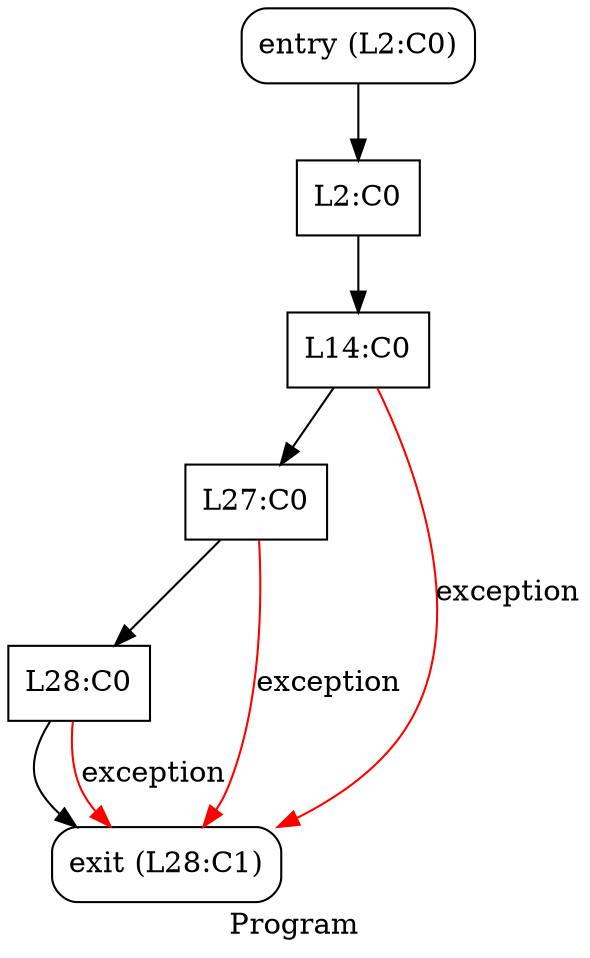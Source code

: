 digraph CFG {
node [shape="box"]
label = "Program"
n0 [label="entry (L2:C0)", style="rounded"]
n1 [label="L2:C0"]
n2 [label="L14:C0"]
n3 [label="L27:C0"]
n4 [label="L28:C0"]
n5 [label="exit (L28:C1)", style="rounded"]
n0 -> n1 []
n1 -> n2 []
n2 -> n3 []
n2 -> n5 [color="red", label="exception"]
n3 -> n4 []
n3 -> n5 [color="red", label="exception"]
n4 -> n5 []
n4 -> n5 [color="red", label="exception"]
}